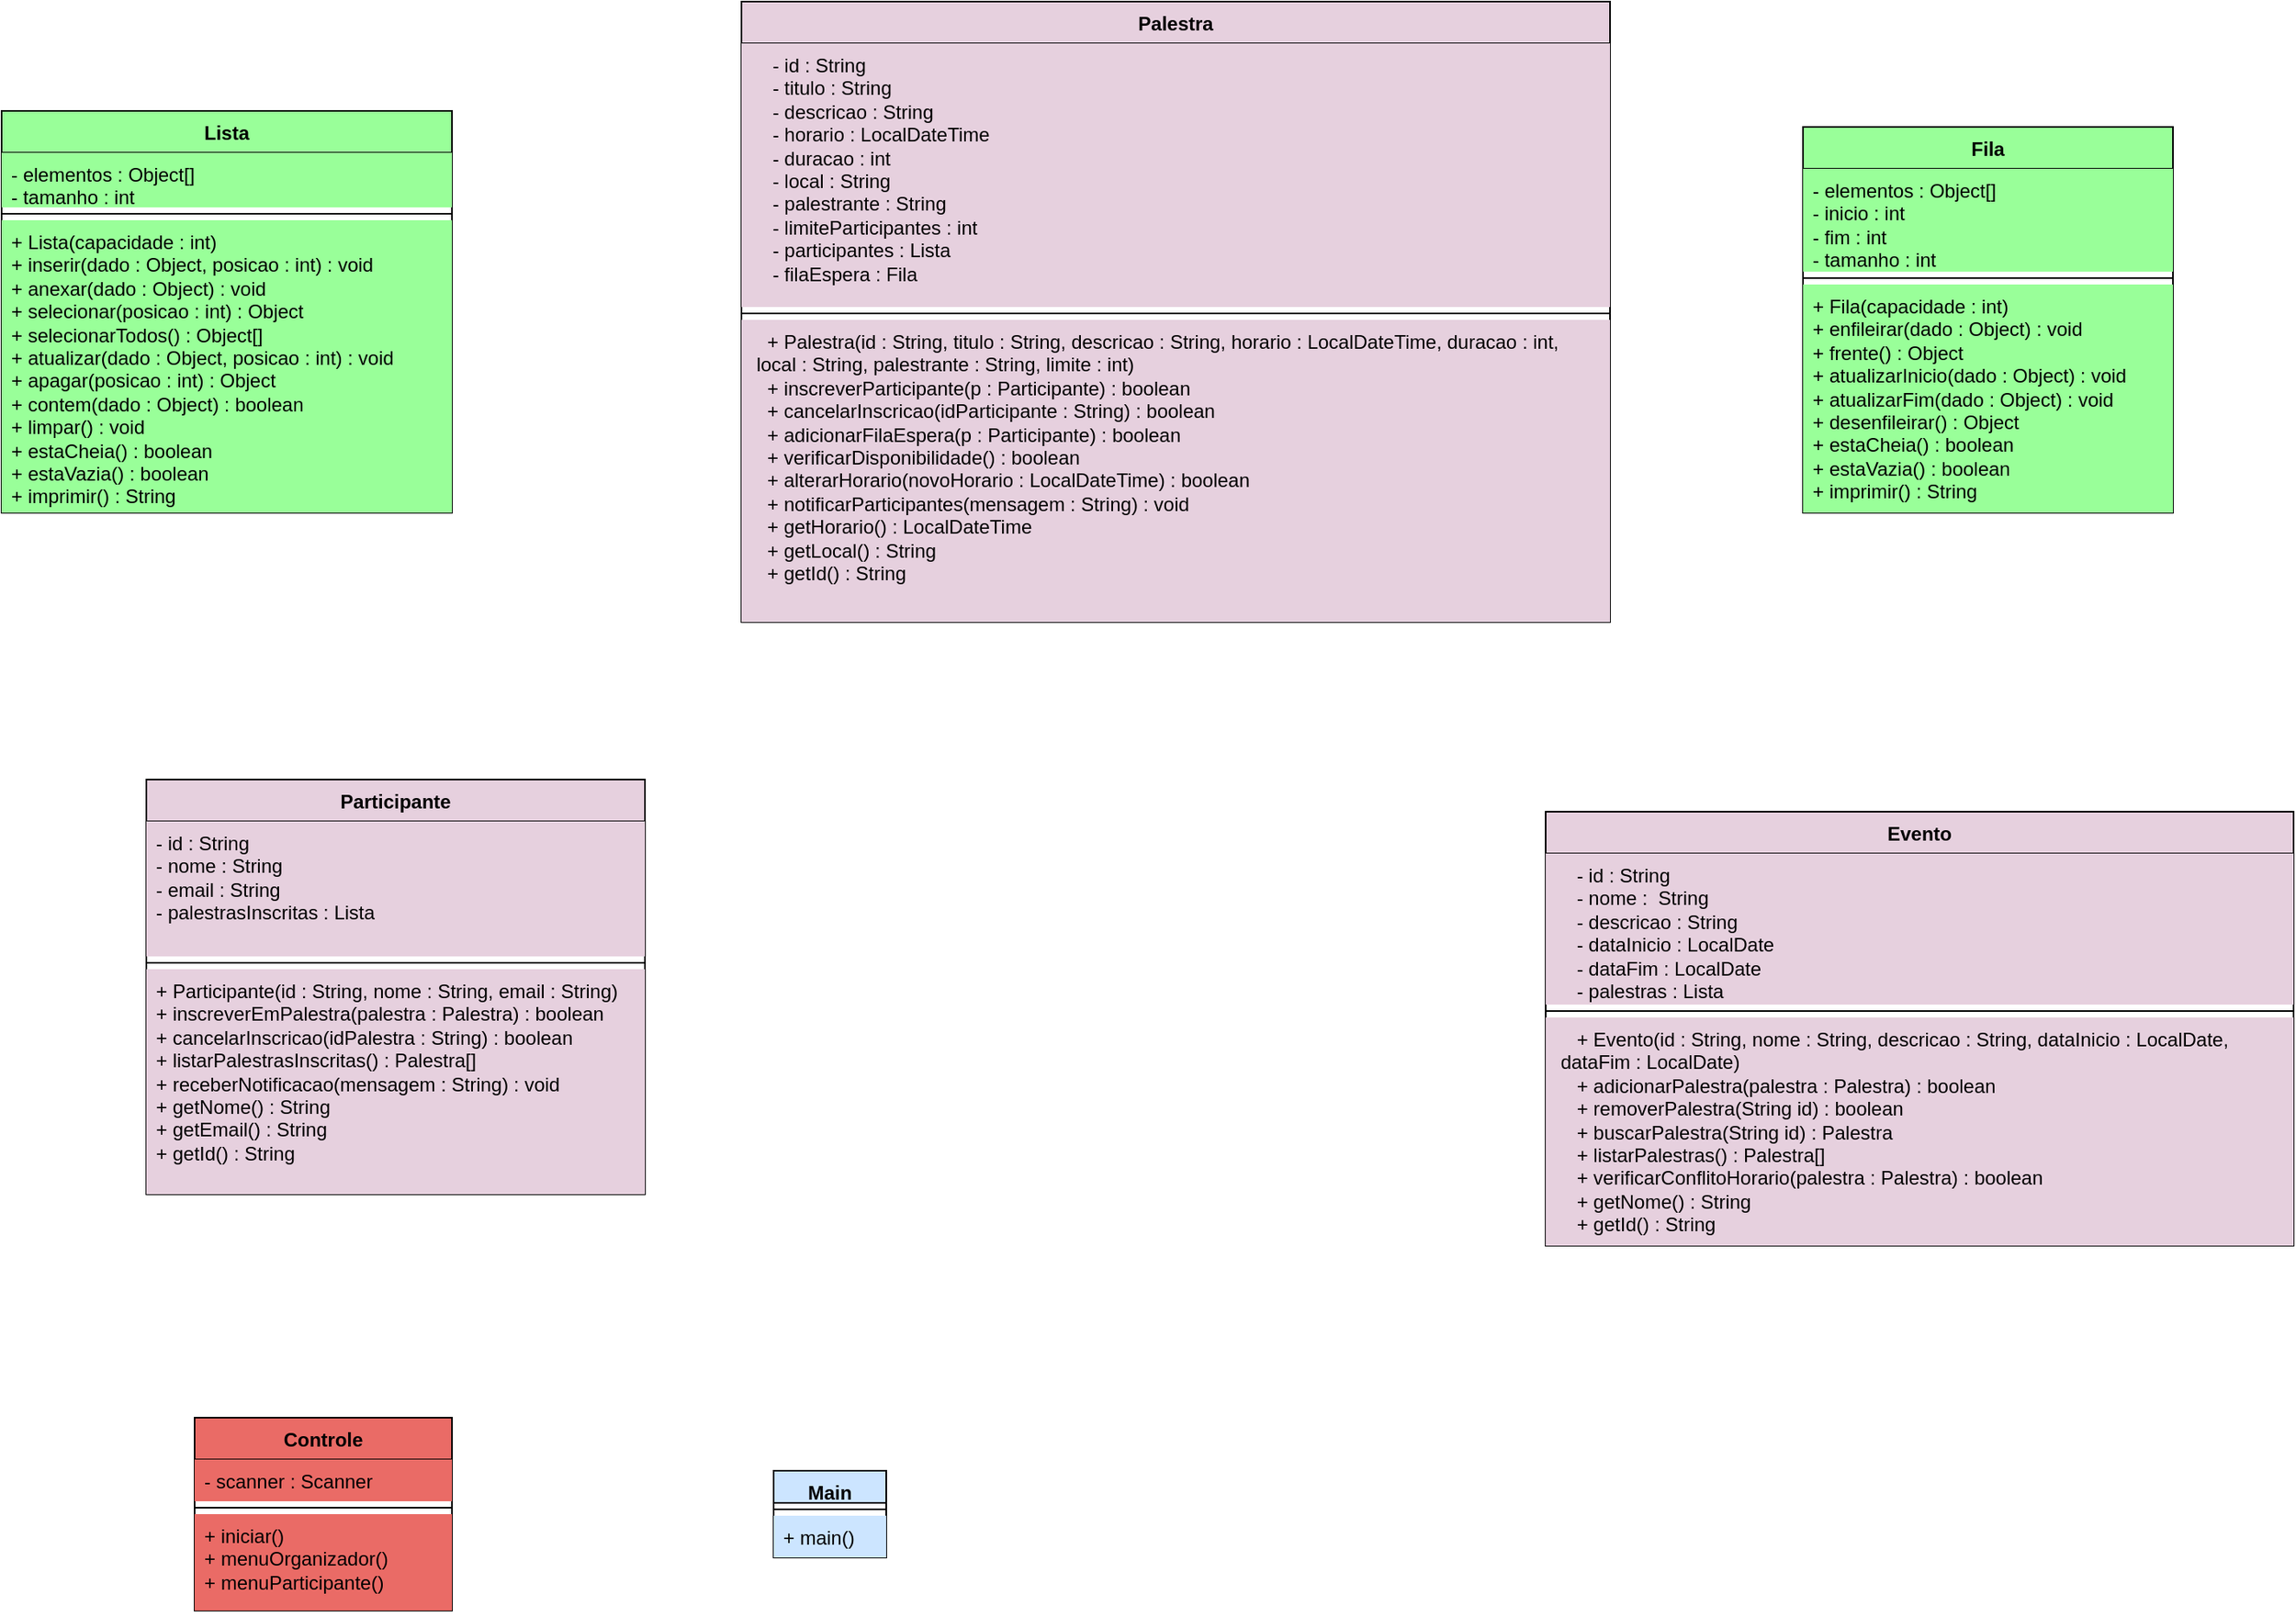 <mxfile version="26.2.13">
  <diagram name="Page-1" id="c4acf3e9-155e-7222-9cf6-157b1a14988f">
    <mxGraphModel dx="2195" dy="4015" grid="1" gridSize="10" guides="1" tooltips="1" connect="1" arrows="1" fold="1" page="1" pageScale="1" pageWidth="850" pageHeight="1100" background="none" math="0" shadow="0">
      <root>
        <mxCell id="0" />
        <mxCell id="1" parent="0" />
        <mxCell id="1GVwPJbF7aDAKxqgzKoj-6" value="Evento" style="swimlane;fontStyle=1;align=center;verticalAlign=top;childLayout=stackLayout;horizontal=1;startSize=26;horizontalStack=0;resizeParent=1;resizeParentMax=0;resizeLast=0;collapsible=1;marginBottom=0;whiteSpace=wrap;html=1;fillColor=#E6D0DE;" vertex="1" parent="1">
          <mxGeometry x="250" y="-2740" width="465" height="270" as="geometry" />
        </mxCell>
        <mxCell id="1GVwPJbF7aDAKxqgzKoj-7" value="&lt;div&gt;&amp;nbsp; &amp;nbsp; - id :&amp;nbsp;&lt;span style=&quot;background-color: transparent; color: light-dark(rgb(0, 0, 0), rgb(255, 255, 255));&quot;&gt;String&lt;/span&gt;&lt;span style=&quot;background-color: transparent; color: light-dark(rgb(0, 0, 0), rgb(255, 255, 255));&quot;&gt;&amp;nbsp;&lt;/span&gt;&lt;/div&gt;&lt;div&gt;&amp;nbsp; &amp;nbsp; - nome :&amp;nbsp;&lt;span style=&quot;background-color: transparent; color: light-dark(rgb(0, 0, 0), rgb(255, 255, 255));&quot;&gt;&amp;nbsp;&lt;/span&gt;&lt;span style=&quot;background-color: transparent; color: light-dark(rgb(0, 0, 0), rgb(255, 255, 255));&quot;&gt;String&lt;/span&gt;&lt;/div&gt;&lt;div&gt;&amp;nbsp; &amp;nbsp; - descricao :&amp;nbsp;&lt;span style=&quot;background-color: transparent; color: light-dark(rgb(0, 0, 0), rgb(255, 255, 255));&quot;&gt;String&lt;/span&gt;&lt;span style=&quot;background-color: transparent; color: light-dark(rgb(0, 0, 0), rgb(255, 255, 255));&quot;&gt;&amp;nbsp;&lt;/span&gt;&lt;/div&gt;&lt;div&gt;&amp;nbsp; &amp;nbsp; - dataInicio :&amp;nbsp;&lt;span style=&quot;background-color: transparent; color: light-dark(rgb(0, 0, 0), rgb(255, 255, 255));&quot;&gt;LocalDate&lt;/span&gt;&lt;span style=&quot;background-color: transparent; color: light-dark(rgb(0, 0, 0), rgb(255, 255, 255));&quot;&gt;&amp;nbsp;&lt;/span&gt;&lt;/div&gt;&lt;div&gt;&amp;nbsp; &amp;nbsp; - dataFim :&amp;nbsp;&lt;span style=&quot;background-color: transparent; color: light-dark(rgb(0, 0, 0), rgb(255, 255, 255));&quot;&gt;LocalDate&lt;/span&gt;&lt;span style=&quot;background-color: transparent; color: light-dark(rgb(0, 0, 0), rgb(255, 255, 255));&quot;&gt;&amp;nbsp;&lt;/span&gt;&lt;/div&gt;&lt;div&gt;&amp;nbsp; &amp;nbsp; - palestras :&amp;nbsp;&lt;span style=&quot;background-color: transparent; color: light-dark(rgb(0, 0, 0), rgb(255, 255, 255));&quot;&gt;Lista&lt;/span&gt;&lt;span style=&quot;background-color: transparent; color: light-dark(rgb(0, 0, 0), rgb(255, 255, 255));&quot;&gt;&amp;nbsp;&lt;/span&gt;&lt;/div&gt;" style="text;strokeColor=none;fillColor=#E6D0DE;align=left;verticalAlign=top;spacingLeft=4;spacingRight=4;overflow=hidden;rotatable=0;points=[[0,0.5],[1,0.5]];portConstraint=eastwest;whiteSpace=wrap;html=1;" vertex="1" parent="1GVwPJbF7aDAKxqgzKoj-6">
          <mxGeometry y="26" width="465" height="94" as="geometry" />
        </mxCell>
        <mxCell id="1GVwPJbF7aDAKxqgzKoj-8" value="" style="line;strokeWidth=1;fillColor=#E6D0DE;align=left;verticalAlign=middle;spacingTop=-1;spacingLeft=3;spacingRight=3;rotatable=0;labelPosition=right;points=[];portConstraint=eastwest;strokeColor=inherit;" vertex="1" parent="1GVwPJbF7aDAKxqgzKoj-6">
          <mxGeometry y="120" width="465" height="8" as="geometry" />
        </mxCell>
        <mxCell id="1GVwPJbF7aDAKxqgzKoj-9" value="&lt;div&gt;&lt;span style=&quot;background-color: transparent; color: light-dark(rgb(0, 0, 0), rgb(255, 255, 255));&quot;&gt;&amp;nbsp; &amp;nbsp; + Evento(id : String, nome : String, descricao : String, dataInicio : LocalDate,&amp;nbsp; &amp;nbsp; &amp;nbsp;dataFim&amp;nbsp;&lt;/span&gt;&lt;span style=&quot;background-color: transparent; color: light-dark(rgb(0, 0, 0), rgb(255, 255, 255));&quot;&gt;: LocalDate&lt;/span&gt;&lt;span style=&quot;background-color: transparent; color: light-dark(rgb(0, 0, 0), rgb(255, 255, 255));&quot;&gt;)&lt;/span&gt;&lt;/div&gt;&lt;div&gt;&amp;nbsp; &amp;nbsp; + adicionarPalestra(palestra : Palestra) : boolean&lt;/div&gt;&lt;div&gt;&amp;nbsp; &amp;nbsp; + removerPalestra(String id) :&amp;nbsp;&lt;span style=&quot;background-color: transparent; color: light-dark(rgb(0, 0, 0), rgb(255, 255, 255));&quot;&gt;boolean&lt;/span&gt;&lt;span style=&quot;background-color: transparent; color: light-dark(rgb(0, 0, 0), rgb(255, 255, 255));&quot;&gt;&amp;nbsp;&lt;/span&gt;&lt;/div&gt;&lt;div&gt;&amp;nbsp; &amp;nbsp; + buscarPalestra(String id) :&amp;nbsp;&lt;span style=&quot;background-color: transparent; color: light-dark(rgb(0, 0, 0), rgb(255, 255, 255));&quot;&gt;Palestra&lt;/span&gt;&lt;span style=&quot;background-color: transparent; color: light-dark(rgb(0, 0, 0), rgb(255, 255, 255));&quot;&gt;&amp;nbsp;&lt;/span&gt;&lt;/div&gt;&lt;div&gt;&amp;nbsp; &amp;nbsp; + listarPalestras() :&amp;nbsp;&lt;span style=&quot;background-color: transparent; color: light-dark(rgb(0, 0, 0), rgb(255, 255, 255));&quot;&gt;Palestra[]&lt;/span&gt;&lt;span style=&quot;background-color: transparent; color: light-dark(rgb(0, 0, 0), rgb(255, 255, 255));&quot;&gt;&amp;nbsp;&lt;/span&gt;&lt;/div&gt;&lt;div&gt;&amp;nbsp; &amp;nbsp; + verificarConflitoHorario(palestra : Palestra) :&amp;nbsp;&lt;span style=&quot;background-color: transparent; color: light-dark(rgb(0, 0, 0), rgb(255, 255, 255));&quot;&gt;boolean&lt;/span&gt;&lt;span style=&quot;background-color: transparent; color: light-dark(rgb(0, 0, 0), rgb(255, 255, 255));&quot;&gt;&amp;nbsp;&lt;/span&gt;&lt;/div&gt;&lt;div&gt;&amp;nbsp; &amp;nbsp; + getNome() : String&lt;/div&gt;&lt;div&gt;&amp;nbsp; &amp;nbsp; + getId() :&amp;nbsp;&lt;span style=&quot;background-color: transparent; color: light-dark(rgb(0, 0, 0), rgb(255, 255, 255));&quot;&gt;String&lt;/span&gt;&lt;span style=&quot;background-color: transparent; color: light-dark(rgb(0, 0, 0), rgb(255, 255, 255));&quot;&gt;&amp;nbsp;&lt;/span&gt;&lt;/div&gt;" style="text;strokeColor=none;fillColor=#E6D0DE;align=left;verticalAlign=top;spacingLeft=4;spacingRight=4;overflow=hidden;rotatable=0;points=[[0,0.5],[1,0.5]];portConstraint=eastwest;whiteSpace=wrap;html=1;" vertex="1" parent="1GVwPJbF7aDAKxqgzKoj-6">
          <mxGeometry y="128" width="465" height="142" as="geometry" />
        </mxCell>
        <mxCell id="1GVwPJbF7aDAKxqgzKoj-10" value="Palestra" style="swimlane;fontStyle=1;align=center;verticalAlign=top;childLayout=stackLayout;horizontal=1;startSize=26;horizontalStack=0;resizeParent=1;resizeParentMax=0;resizeLast=0;collapsible=1;marginBottom=0;whiteSpace=wrap;html=1;fillColor=#E6D0DE;" vertex="1" parent="1">
          <mxGeometry x="-250" y="-3244" width="540" height="386" as="geometry" />
        </mxCell>
        <mxCell id="1GVwPJbF7aDAKxqgzKoj-11" value="&lt;div&gt;&amp;nbsp; &amp;nbsp; - id :&amp;nbsp;&lt;span style=&quot;background-color: transparent; color: light-dark(rgb(0, 0, 0), rgb(255, 255, 255));&quot;&gt;String&lt;/span&gt;&lt;span style=&quot;background-color: transparent; color: light-dark(rgb(0, 0, 0), rgb(255, 255, 255));&quot;&gt;&amp;nbsp;&lt;/span&gt;&lt;/div&gt;&lt;div&gt;&amp;nbsp; &amp;nbsp; - titulo :&amp;nbsp;&lt;span style=&quot;background-color: transparent; color: light-dark(rgb(0, 0, 0), rgb(255, 255, 255));&quot;&gt;String&lt;/span&gt;&lt;span style=&quot;background-color: transparent; color: light-dark(rgb(0, 0, 0), rgb(255, 255, 255));&quot;&gt;&amp;nbsp;&lt;/span&gt;&lt;/div&gt;&lt;div&gt;&amp;nbsp; &amp;nbsp; - descricao :&amp;nbsp;&lt;span style=&quot;background-color: transparent; color: light-dark(rgb(0, 0, 0), rgb(255, 255, 255));&quot;&gt;String&lt;/span&gt;&lt;span style=&quot;background-color: transparent; color: light-dark(rgb(0, 0, 0), rgb(255, 255, 255));&quot;&gt;&amp;nbsp;&lt;/span&gt;&lt;/div&gt;&lt;div&gt;&amp;nbsp; &amp;nbsp; - horario :&amp;nbsp;&lt;span style=&quot;background-color: transparent; color: light-dark(rgb(0, 0, 0), rgb(255, 255, 255));&quot;&gt;LocalDateTime&lt;/span&gt;&lt;span style=&quot;background-color: transparent; color: light-dark(rgb(0, 0, 0), rgb(255, 255, 255));&quot;&gt;&amp;nbsp;&lt;/span&gt;&lt;/div&gt;&lt;div&gt;&amp;nbsp; &amp;nbsp; - duracao :&amp;nbsp;&lt;span style=&quot;background-color: transparent; color: light-dark(rgb(0, 0, 0), rgb(255, 255, 255));&quot;&gt;int&lt;/span&gt;&lt;span style=&quot;background-color: transparent; color: light-dark(rgb(0, 0, 0), rgb(255, 255, 255));&quot;&gt;&amp;nbsp;&lt;/span&gt;&lt;/div&gt;&lt;div&gt;&amp;nbsp; &amp;nbsp; - local :&amp;nbsp;&lt;span style=&quot;background-color: transparent; color: light-dark(rgb(0, 0, 0), rgb(255, 255, 255));&quot;&gt;String&lt;/span&gt;&lt;span style=&quot;background-color: transparent; color: light-dark(rgb(0, 0, 0), rgb(255, 255, 255));&quot;&gt;&amp;nbsp;&lt;/span&gt;&lt;/div&gt;&lt;div&gt;&amp;nbsp; &amp;nbsp; - palestrante :&amp;nbsp;&lt;span style=&quot;background-color: transparent; color: light-dark(rgb(0, 0, 0), rgb(255, 255, 255));&quot;&gt;String&lt;/span&gt;&lt;/div&gt;&lt;div&gt;&amp;nbsp; &amp;nbsp; - limiteParticipantes :&amp;nbsp;&lt;span style=&quot;background-color: transparent; color: light-dark(rgb(0, 0, 0), rgb(255, 255, 255));&quot;&gt;int&lt;/span&gt;&lt;span style=&quot;background-color: transparent; color: light-dark(rgb(0, 0, 0), rgb(255, 255, 255));&quot;&gt;&amp;nbsp;&lt;/span&gt;&lt;/div&gt;&lt;div&gt;&amp;nbsp; &amp;nbsp; - participantes :&amp;nbsp;&lt;span style=&quot;background-color: transparent; color: light-dark(rgb(0, 0, 0), rgb(255, 255, 255));&quot;&gt;Lista&lt;/span&gt;&lt;span style=&quot;background-color: transparent; color: light-dark(rgb(0, 0, 0), rgb(255, 255, 255));&quot;&gt;&amp;nbsp;&lt;/span&gt;&lt;/div&gt;&lt;div&gt;&lt;span style=&quot;background-color: transparent; color: light-dark(rgb(0, 0, 0), rgb(255, 255, 255));&quot;&gt;&amp;nbsp; &amp;nbsp; - filaEspera :&amp;nbsp;&lt;/span&gt;&lt;span style=&quot;background-color: transparent; color: light-dark(rgb(0, 0, 0), rgb(255, 255, 255));&quot;&gt;Fila&lt;/span&gt;&lt;span style=&quot;background-color: transparent; color: light-dark(rgb(0, 0, 0), rgb(255, 255, 255));&quot;&gt;&amp;nbsp;&lt;/span&gt;&lt;/div&gt;" style="text;strokeColor=none;fillColor=#E6D0DE;align=left;verticalAlign=top;spacingLeft=4;spacingRight=4;overflow=hidden;rotatable=0;points=[[0,0.5],[1,0.5]];portConstraint=eastwest;whiteSpace=wrap;html=1;" vertex="1" parent="1GVwPJbF7aDAKxqgzKoj-10">
          <mxGeometry y="26" width="540" height="164" as="geometry" />
        </mxCell>
        <mxCell id="1GVwPJbF7aDAKxqgzKoj-12" value="" style="line;strokeWidth=1;fillColor=#E6D0DE;align=left;verticalAlign=middle;spacingTop=-1;spacingLeft=3;spacingRight=3;rotatable=0;labelPosition=right;points=[];portConstraint=eastwest;strokeColor=inherit;" vertex="1" parent="1GVwPJbF7aDAKxqgzKoj-10">
          <mxGeometry y="190" width="540" height="8" as="geometry" />
        </mxCell>
        <mxCell id="1GVwPJbF7aDAKxqgzKoj-13" value="&amp;nbsp; &amp;nbsp;+ Palestra(id : String, titulo : String, descricao : String, horario : LocalDateTime, duracao : int,&amp;nbsp; &amp;nbsp; &amp;nbsp; &amp;nbsp;local : String, palestrante : String, limite : int)&lt;br&gt;&amp;nbsp; &amp;nbsp;+ inscreverParticipante(p : Participante) : boolean&lt;br&gt;&amp;nbsp; &amp;nbsp;+ cancelarInscricao(idParticipante : String) : boolean&lt;br&gt;&amp;nbsp; &amp;nbsp;+ adicionarFilaEspera(p : Participante) : boolean&lt;br&gt;&amp;nbsp; &amp;nbsp;+ verificarDisponibilidade() : boolean&lt;br&gt;&amp;nbsp; &amp;nbsp;+ alterarHorario(novoHorario : LocalDateTime) : boolean&lt;br&gt;&amp;nbsp; &amp;nbsp;+ notificarParticipantes(mensagem : String) : void&lt;br&gt;&amp;nbsp; &amp;nbsp;+ getHorario() : LocalDateTime&lt;br&gt;&amp;nbsp; &amp;nbsp;+ getLocal() : String&lt;br&gt;&amp;nbsp; &amp;nbsp;+ getId() : String" style="text;strokeColor=none;fillColor=#E6D0DE;align=left;verticalAlign=top;spacingLeft=4;spacingRight=4;overflow=hidden;rotatable=0;points=[[0,0.5],[1,0.5]];portConstraint=eastwest;whiteSpace=wrap;html=1;" vertex="1" parent="1GVwPJbF7aDAKxqgzKoj-10">
          <mxGeometry y="198" width="540" height="188" as="geometry" />
        </mxCell>
        <mxCell id="1GVwPJbF7aDAKxqgzKoj-17" value="Participante" style="swimlane;fontStyle=1;align=center;verticalAlign=top;childLayout=stackLayout;horizontal=1;startSize=26;horizontalStack=0;resizeParent=1;resizeParentMax=0;resizeLast=0;collapsible=1;marginBottom=0;whiteSpace=wrap;html=1;fillColor=#E6D0DE;" vertex="1" parent="1">
          <mxGeometry x="-620" y="-2760" width="310" height="258" as="geometry" />
        </mxCell>
        <mxCell id="1GVwPJbF7aDAKxqgzKoj-18" value="- id : String&lt;br/&gt;- nome : String&lt;br/&gt;- email : String&lt;br/&gt;- palestrasInscritas : Lista" style="text;strokeColor=none;fillColor=#E6D0DE;align=left;verticalAlign=top;spacingLeft=4;spacingRight=4;overflow=hidden;rotatable=0;points=[[0,0.5],[1,0.5]];portConstraint=eastwest;whiteSpace=wrap;html=1;" vertex="1" parent="1GVwPJbF7aDAKxqgzKoj-17">
          <mxGeometry y="26" width="310" height="84" as="geometry" />
        </mxCell>
        <mxCell id="1GVwPJbF7aDAKxqgzKoj-19" value="" style="line;strokeWidth=1;fillColor=#E6D0DE;align=left;verticalAlign=middle;spacingTop=-1;spacingLeft=3;spacingRight=3;rotatable=0;labelPosition=right;points=[];portConstraint=eastwest;strokeColor=inherit;" vertex="1" parent="1GVwPJbF7aDAKxqgzKoj-17">
          <mxGeometry y="110" width="310" height="8" as="geometry" />
        </mxCell>
        <mxCell id="1GVwPJbF7aDAKxqgzKoj-20" value="+ Participante(id : String, nome : String, email : String)&lt;br&gt;+ inscreverEmPalestra(palestra : Palestra) : boolean&lt;br&gt;+ cancelarInscricao(idPalestra : String) : boolean&lt;br&gt;+ listarPalestrasInscritas() : Palestra[]&lt;br&gt;+ receberNotificacao(mensagem : String) : void&lt;br&gt;+ getNome() : String&lt;br&gt;+ getEmail() : String&lt;br&gt;+ getId() : String" style="text;strokeColor=none;fillColor=#E6D0DE;align=left;verticalAlign=top;spacingLeft=4;spacingRight=4;overflow=hidden;rotatable=0;points=[[0,0.5],[1,0.5]];portConstraint=eastwest;whiteSpace=wrap;html=1;" vertex="1" parent="1GVwPJbF7aDAKxqgzKoj-17">
          <mxGeometry y="118" width="310" height="140" as="geometry" />
        </mxCell>
        <mxCell id="1GVwPJbF7aDAKxqgzKoj-23" value="Lista" style="swimlane;fontStyle=1;align=center;verticalAlign=top;childLayout=stackLayout;horizontal=1;startSize=26;horizontalStack=0;resizeParent=1;resizeParentMax=0;resizeLast=0;collapsible=1;marginBottom=0;whiteSpace=wrap;html=1;fillColor=#99FF99;" vertex="1" parent="1">
          <mxGeometry x="-710" y="-3176" width="280" height="250" as="geometry" />
        </mxCell>
        <mxCell id="1GVwPJbF7aDAKxqgzKoj-24" value="- elementos : Object[]&lt;br/&gt;- tamanho : int" style="text;strokeColor=none;fillColor=#99FF99;align=left;verticalAlign=top;spacingLeft=4;spacingRight=4;overflow=hidden;rotatable=0;points=[[0,0.5],[1,0.5]];portConstraint=eastwest;whiteSpace=wrap;html=1;" vertex="1" parent="1GVwPJbF7aDAKxqgzKoj-23">
          <mxGeometry y="26" width="280" height="34" as="geometry" />
        </mxCell>
        <mxCell id="1GVwPJbF7aDAKxqgzKoj-25" value="" style="line;strokeWidth=1;fillColor=#99FF99;align=left;verticalAlign=middle;spacingTop=-1;spacingLeft=3;spacingRight=3;rotatable=0;labelPosition=right;points=[];portConstraint=eastwest;strokeColor=inherit;" vertex="1" parent="1GVwPJbF7aDAKxqgzKoj-23">
          <mxGeometry y="60" width="280" height="8" as="geometry" />
        </mxCell>
        <mxCell id="1GVwPJbF7aDAKxqgzKoj-26" value="+ Lista(capacidade : int)&lt;br/&gt;+ inserir(dado : Object, posicao : int) : void&lt;br/&gt;+ anexar(dado : Object) : void&lt;br/&gt;+ selecionar(posicao : int) : Object&lt;br/&gt;+ selecionarTodos() : Object[]&lt;br/&gt;+ atualizar(dado : Object, posicao : int) : void&lt;br/&gt;+ apagar(posicao : int) : Object&lt;br/&gt;+ contem(dado : Object) : boolean&lt;br/&gt;+ limpar() : void&lt;br/&gt;+ estaCheia() : boolean&lt;br/&gt;+ estaVazia() : boolean&lt;br/&gt;+ imprimir() : String" style="text;strokeColor=none;fillColor=#99FF99;align=left;verticalAlign=top;spacingLeft=4;spacingRight=4;overflow=hidden;rotatable=0;points=[[0,0.5],[1,0.5]];portConstraint=eastwest;whiteSpace=wrap;html=1;" vertex="1" parent="1GVwPJbF7aDAKxqgzKoj-23">
          <mxGeometry y="68" width="280" height="182" as="geometry" />
        </mxCell>
        <mxCell id="1GVwPJbF7aDAKxqgzKoj-28" value="Fila" style="swimlane;fontStyle=1;align=center;verticalAlign=top;childLayout=stackLayout;horizontal=1;startSize=26;horizontalStack=0;resizeParent=1;resizeParentMax=0;resizeLast=0;collapsible=1;marginBottom=0;whiteSpace=wrap;html=1;fillColor=#99FF99;" vertex="1" parent="1">
          <mxGeometry x="410" y="-3166" width="230" height="240" as="geometry" />
        </mxCell>
        <mxCell id="1GVwPJbF7aDAKxqgzKoj-29" value="- elementos : Object[]&lt;br/&gt;- inicio : int&lt;br/&gt;- fim : int&lt;br/&gt;- tamanho : int" style="text;strokeColor=none;fillColor=#99FF99;align=left;verticalAlign=top;spacingLeft=4;spacingRight=4;overflow=hidden;rotatable=0;points=[[0,0.5],[1,0.5]];portConstraint=eastwest;whiteSpace=wrap;html=1;" vertex="1" parent="1GVwPJbF7aDAKxqgzKoj-28">
          <mxGeometry y="26" width="230" height="64" as="geometry" />
        </mxCell>
        <mxCell id="1GVwPJbF7aDAKxqgzKoj-30" value="" style="line;strokeWidth=1;fillColor=#99FF99;align=left;verticalAlign=middle;spacingTop=-1;spacingLeft=3;spacingRight=3;rotatable=0;labelPosition=right;points=[];portConstraint=eastwest;strokeColor=inherit;" vertex="1" parent="1GVwPJbF7aDAKxqgzKoj-28">
          <mxGeometry y="90" width="230" height="8" as="geometry" />
        </mxCell>
        <mxCell id="1GVwPJbF7aDAKxqgzKoj-31" value="+ Fila(capacidade : int)&lt;br/&gt;+ enfileirar(dado : Object) : void&lt;br/&gt;+ frente() : Object&lt;br/&gt;+ atualizarInicio(dado : Object) : void&lt;br/&gt;+ atualizarFim(dado : Object) : void&lt;br/&gt;+ desenfileirar() : Object&lt;br/&gt;+ estaCheia() : boolean&lt;br/&gt;+ estaVazia() : boolean&lt;br/&gt;+ imprimir() : String" style="text;strokeColor=none;fillColor=#99FF99;align=left;verticalAlign=top;spacingLeft=4;spacingRight=4;overflow=hidden;rotatable=0;points=[[0,0.5],[1,0.5]];portConstraint=eastwest;whiteSpace=wrap;html=1;" vertex="1" parent="1GVwPJbF7aDAKxqgzKoj-28">
          <mxGeometry y="98" width="230" height="142" as="geometry" />
        </mxCell>
        <mxCell id="1GVwPJbF7aDAKxqgzKoj-37" value="Main" style="swimlane;fontStyle=1;align=center;verticalAlign=top;childLayout=stackLayout;horizontal=1;startSize=20;horizontalStack=0;resizeParent=1;resizeParentMax=0;resizeLast=0;collapsible=1;marginBottom=0;whiteSpace=wrap;html=1;fillColor=#CCE5FF;" vertex="1" parent="1">
          <mxGeometry x="-230" y="-2330" width="70" height="54" as="geometry" />
        </mxCell>
        <mxCell id="1GVwPJbF7aDAKxqgzKoj-39" value="" style="line;strokeWidth=1;fillColor=#CCE5FF;align=left;verticalAlign=middle;spacingTop=-1;spacingLeft=3;spacingRight=3;rotatable=0;labelPosition=right;points=[];portConstraint=eastwest;strokeColor=inherit;" vertex="1" parent="1GVwPJbF7aDAKxqgzKoj-37">
          <mxGeometry y="20" width="70" height="8" as="geometry" />
        </mxCell>
        <mxCell id="1GVwPJbF7aDAKxqgzKoj-40" value="+ main()" style="text;strokeColor=none;fillColor=#CCE5FF;align=left;verticalAlign=top;spacingLeft=4;spacingRight=4;overflow=hidden;rotatable=0;points=[[0,0.5],[1,0.5]];portConstraint=eastwest;whiteSpace=wrap;html=1;" vertex="1" parent="1GVwPJbF7aDAKxqgzKoj-37">
          <mxGeometry y="28" width="70" height="26" as="geometry" />
        </mxCell>
        <mxCell id="1GVwPJbF7aDAKxqgzKoj-51" value="Controle" style="swimlane;fontStyle=1;align=center;verticalAlign=top;childLayout=stackLayout;horizontal=1;startSize=26;horizontalStack=0;resizeParent=1;resizeParentMax=0;resizeLast=0;collapsible=1;marginBottom=0;whiteSpace=wrap;html=1;fillColor=#EA6B66;" vertex="1" parent="1">
          <mxGeometry x="-590" y="-2363" width="160" height="120" as="geometry" />
        </mxCell>
        <mxCell id="1GVwPJbF7aDAKxqgzKoj-52" value="- scanner : Scanner" style="text;strokeColor=none;fillColor=#EA6B66;align=left;verticalAlign=top;spacingLeft=4;spacingRight=4;overflow=hidden;rotatable=0;points=[[0,0.5],[1,0.5]];portConstraint=eastwest;whiteSpace=wrap;html=1;" vertex="1" parent="1GVwPJbF7aDAKxqgzKoj-51">
          <mxGeometry y="26" width="160" height="26" as="geometry" />
        </mxCell>
        <mxCell id="1GVwPJbF7aDAKxqgzKoj-53" value="" style="line;strokeWidth=1;fillColor=#EA6B66;align=left;verticalAlign=middle;spacingTop=-1;spacingLeft=3;spacingRight=3;rotatable=0;labelPosition=right;points=[];portConstraint=eastwest;strokeColor=inherit;" vertex="1" parent="1GVwPJbF7aDAKxqgzKoj-51">
          <mxGeometry y="52" width="160" height="8" as="geometry" />
        </mxCell>
        <mxCell id="1GVwPJbF7aDAKxqgzKoj-54" value="+ iniciar()&lt;div&gt;+ menuOrganizador()&lt;/div&gt;&lt;div&gt;+ menuParticipante()&lt;/div&gt;" style="text;strokeColor=none;fillColor=#EA6B66;align=left;verticalAlign=top;spacingLeft=4;spacingRight=4;overflow=hidden;rotatable=0;points=[[0,0.5],[1,0.5]];portConstraint=eastwest;whiteSpace=wrap;html=1;" vertex="1" parent="1GVwPJbF7aDAKxqgzKoj-51">
          <mxGeometry y="60" width="160" height="60" as="geometry" />
        </mxCell>
      </root>
    </mxGraphModel>
  </diagram>
</mxfile>
